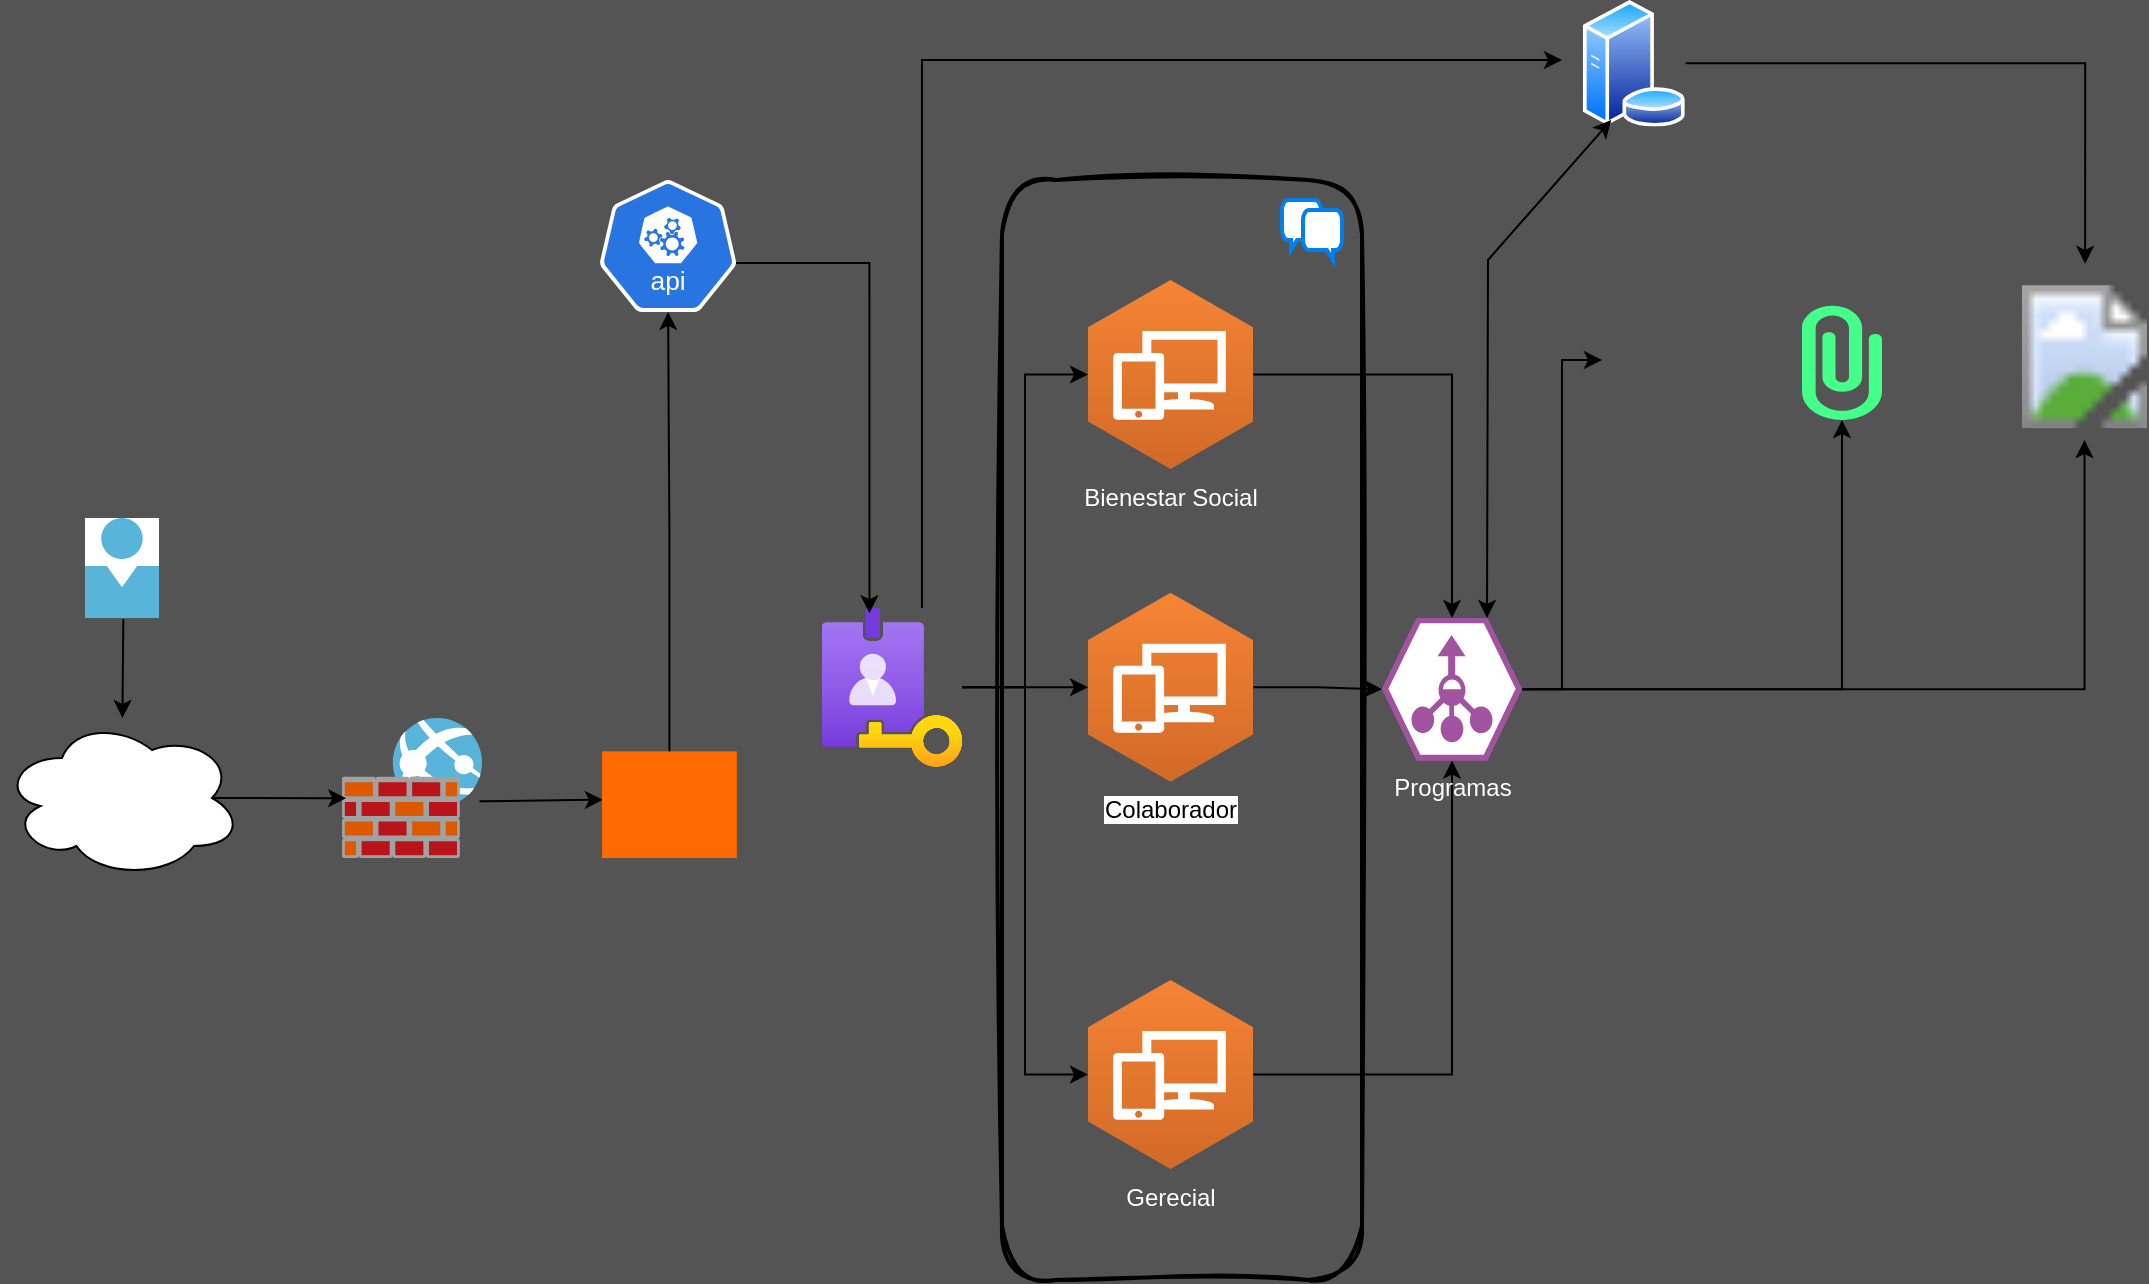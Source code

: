 <mxfile version="26.0.15">
  <diagram name="Página-1" id="gQsQwfGLTvBSRafgmzTL">
    <mxGraphModel dx="1593" dy="807" grid="1" gridSize="10" guides="1" tooltips="1" connect="1" arrows="1" fold="1" page="1" pageScale="1" pageWidth="1169" pageHeight="827" background="#545454" math="0" shadow="0">
      <root>
        <mxCell id="0" />
        <mxCell id="1" parent="0" />
        <mxCell id="nzkwwnV7uFEQVJuX7ikb-5" value="" style="image;sketch=0;aspect=fixed;html=1;points=[];align=center;fontSize=12;image=img/lib/mscae/Person.svg;imageBackground=default;direction=east;" vertex="1" parent="1">
          <mxGeometry x="41.5" y="289" width="37" height="50" as="geometry" />
        </mxCell>
        <mxCell id="nzkwwnV7uFEQVJuX7ikb-6" value="" style="ellipse;shape=cloud;whiteSpace=wrap;html=1;" vertex="1" parent="1">
          <mxGeometry y="389" width="120" height="80" as="geometry" />
        </mxCell>
        <mxCell id="nzkwwnV7uFEQVJuX7ikb-11" value="" style="endArrow=classic;html=1;rounded=0;exitX=0.518;exitY=1.012;exitDx=0;exitDy=0;exitPerimeter=0;" edge="1" parent="1" source="nzkwwnV7uFEQVJuX7ikb-5" target="nzkwwnV7uFEQVJuX7ikb-6">
          <mxGeometry width="50" height="50" relative="1" as="geometry">
            <mxPoint x="640" y="559" as="sourcePoint" />
            <mxPoint x="690" y="509" as="targetPoint" />
          </mxGeometry>
        </mxCell>
        <mxCell id="nzkwwnV7uFEQVJuX7ikb-13" value="" style="image;sketch=0;aspect=fixed;html=1;points=[];align=center;fontSize=12;image=img/lib/mscae/Web_App_Firewall.svg;" vertex="1" parent="1">
          <mxGeometry x="170" y="389" width="70" height="70" as="geometry" />
        </mxCell>
        <mxCell id="nzkwwnV7uFEQVJuX7ikb-14" value="" style="endArrow=classic;html=1;rounded=0;exitX=0.875;exitY=0.5;exitDx=0;exitDy=0;exitPerimeter=0;entryX=0.03;entryY=0.573;entryDx=0;entryDy=0;entryPerimeter=0;" edge="1" parent="1" source="nzkwwnV7uFEQVJuX7ikb-6" target="nzkwwnV7uFEQVJuX7ikb-13">
          <mxGeometry width="50" height="50" relative="1" as="geometry">
            <mxPoint x="640" y="559" as="sourcePoint" />
            <mxPoint x="690" y="509" as="targetPoint" />
          </mxGeometry>
        </mxCell>
        <mxCell id="nzkwwnV7uFEQVJuX7ikb-17" value="" style="endArrow=classic;html=1;rounded=0;exitX=0.982;exitY=0.595;exitDx=0;exitDy=0;exitPerimeter=0;entryX=0.007;entryY=0.453;entryDx=0;entryDy=0;entryPerimeter=0;" edge="1" parent="1" source="nzkwwnV7uFEQVJuX7ikb-13" target="nzkwwnV7uFEQVJuX7ikb-20">
          <mxGeometry width="50" height="50" relative="1" as="geometry">
            <mxPoint x="640" y="450" as="sourcePoint" />
            <mxPoint x="340" y="433" as="targetPoint" />
          </mxGeometry>
        </mxCell>
        <mxCell id="nzkwwnV7uFEQVJuX7ikb-20" value="" style="points=[];aspect=fixed;html=1;align=center;shadow=0;dashed=0;fillColor=#FF6A00;strokeColor=none;shape=mxgraph.alibaba_cloud.sag_smart_access_gateway_01;" vertex="1" parent="1">
          <mxGeometry x="300" y="405.68" width="67.4" height="53.32" as="geometry" />
        </mxCell>
        <mxCell id="nzkwwnV7uFEQVJuX7ikb-21" value="" style="aspect=fixed;sketch=0;html=1;dashed=0;whitespace=wrap;verticalLabelPosition=bottom;verticalAlign=top;fillColor=#2875E2;strokeColor=#ffffff;points=[[0.005,0.63,0],[0.1,0.2,0],[0.9,0.2,0],[0.5,0,0],[0.995,0.63,0],[0.72,0.99,0],[0.5,1,0],[0.28,0.99,0]];shape=mxgraph.kubernetes.icon2;kubernetesLabel=1;prIcon=api" vertex="1" parent="1">
          <mxGeometry x="298.7" y="120" width="68.7" height="65.95" as="geometry" />
        </mxCell>
        <mxCell id="nzkwwnV7uFEQVJuX7ikb-22" style="edgeStyle=orthogonalEdgeStyle;rounded=0;orthogonalLoop=1;jettySize=auto;html=1;entryX=0.5;entryY=1;entryDx=0;entryDy=0;entryPerimeter=0;" edge="1" parent="1" source="nzkwwnV7uFEQVJuX7ikb-20" target="nzkwwnV7uFEQVJuX7ikb-21">
          <mxGeometry relative="1" as="geometry" />
        </mxCell>
        <mxCell id="nzkwwnV7uFEQVJuX7ikb-36" style="edgeStyle=orthogonalEdgeStyle;rounded=0;orthogonalLoop=1;jettySize=auto;html=1;" edge="1" parent="1" source="nzkwwnV7uFEQVJuX7ikb-23">
          <mxGeometry relative="1" as="geometry">
            <mxPoint x="780" y="60" as="targetPoint" />
            <Array as="points">
              <mxPoint x="460" y="60" />
              <mxPoint x="756" y="60" />
            </Array>
          </mxGeometry>
        </mxCell>
        <mxCell id="nzkwwnV7uFEQVJuX7ikb-23" value="" style="image;aspect=fixed;html=1;points=[];align=center;fontSize=12;image=img/lib/azure2/identity/PIM.svg;" vertex="1" parent="1">
          <mxGeometry x="410" y="333.99" width="70" height="79.33" as="geometry" />
        </mxCell>
        <mxCell id="nzkwwnV7uFEQVJuX7ikb-25" style="edgeStyle=orthogonalEdgeStyle;rounded=0;orthogonalLoop=1;jettySize=auto;html=1;exitX=0.995;exitY=0.63;exitDx=0;exitDy=0;exitPerimeter=0;entryX=0.339;entryY=0.033;entryDx=0;entryDy=0;entryPerimeter=0;" edge="1" parent="1" source="nzkwwnV7uFEQVJuX7ikb-21" target="nzkwwnV7uFEQVJuX7ikb-23">
          <mxGeometry relative="1" as="geometry" />
        </mxCell>
        <mxCell id="nzkwwnV7uFEQVJuX7ikb-50" style="edgeStyle=orthogonalEdgeStyle;rounded=0;orthogonalLoop=1;jettySize=auto;html=1;" edge="1" parent="1" source="nzkwwnV7uFEQVJuX7ikb-26" target="nzkwwnV7uFEQVJuX7ikb-46">
          <mxGeometry relative="1" as="geometry" />
        </mxCell>
        <mxCell id="nzkwwnV7uFEQVJuX7ikb-26" value="&lt;span style=&quot;color: rgb(255, 255, 255);&quot;&gt;Bienestar Social&lt;/span&gt;" style="outlineConnect=0;dashed=0;verticalLabelPosition=bottom;verticalAlign=top;align=center;html=1;shape=mxgraph.aws3.workspaces;fillColor=#D16A28;gradientColor=#F58435;gradientDirection=north;" vertex="1" parent="1">
          <mxGeometry x="543" y="170" width="82.5" height="94.5" as="geometry" />
        </mxCell>
        <mxCell id="nzkwwnV7uFEQVJuX7ikb-27" value="&lt;div&gt;&lt;span style=&quot;background-color: light-dark(rgb(255, 255, 255), rgb(255, 255, 255));&quot;&gt;Colaborador&lt;/span&gt;&lt;/div&gt;" style="outlineConnect=0;dashed=0;verticalLabelPosition=bottom;verticalAlign=top;align=center;html=1;shape=mxgraph.aws3.workspaces;fillColor=#D16A28;gradientColor=#F58435;gradientDirection=north;" vertex="1" parent="1">
          <mxGeometry x="543" y="326.41" width="82.5" height="94.5" as="geometry" />
        </mxCell>
        <mxCell id="nzkwwnV7uFEQVJuX7ikb-52" style="edgeStyle=orthogonalEdgeStyle;rounded=0;orthogonalLoop=1;jettySize=auto;html=1;" edge="1" parent="1" source="nzkwwnV7uFEQVJuX7ikb-28" target="nzkwwnV7uFEQVJuX7ikb-46">
          <mxGeometry relative="1" as="geometry" />
        </mxCell>
        <mxCell id="nzkwwnV7uFEQVJuX7ikb-28" value="&lt;span style=&quot;color: rgb(255, 255, 255);&quot;&gt;Gerecial&lt;/span&gt;" style="outlineConnect=0;dashed=0;verticalLabelPosition=bottom;verticalAlign=top;align=center;html=1;shape=mxgraph.aws3.workspaces;fillColor=#D16A28;gradientColor=#F58435;gradientDirection=north;" vertex="1" parent="1">
          <mxGeometry x="543" y="520" width="82.5" height="94.5" as="geometry" />
        </mxCell>
        <mxCell id="nzkwwnV7uFEQVJuX7ikb-29" style="edgeStyle=orthogonalEdgeStyle;rounded=0;orthogonalLoop=1;jettySize=auto;html=1;entryX=0;entryY=0.5;entryDx=0;entryDy=0;entryPerimeter=0;" edge="1" parent="1" source="nzkwwnV7uFEQVJuX7ikb-23" target="nzkwwnV7uFEQVJuX7ikb-26">
          <mxGeometry relative="1" as="geometry" />
        </mxCell>
        <mxCell id="nzkwwnV7uFEQVJuX7ikb-30" style="edgeStyle=orthogonalEdgeStyle;rounded=0;orthogonalLoop=1;jettySize=auto;html=1;entryX=0;entryY=0.5;entryDx=0;entryDy=0;entryPerimeter=0;" edge="1" parent="1" source="nzkwwnV7uFEQVJuX7ikb-23" target="nzkwwnV7uFEQVJuX7ikb-27">
          <mxGeometry relative="1" as="geometry" />
        </mxCell>
        <mxCell id="nzkwwnV7uFEQVJuX7ikb-31" style="edgeStyle=orthogonalEdgeStyle;rounded=0;orthogonalLoop=1;jettySize=auto;html=1;entryX=0;entryY=0.5;entryDx=0;entryDy=0;entryPerimeter=0;" edge="1" parent="1" source="nzkwwnV7uFEQVJuX7ikb-23" target="nzkwwnV7uFEQVJuX7ikb-28">
          <mxGeometry relative="1" as="geometry" />
        </mxCell>
        <mxCell id="nzkwwnV7uFEQVJuX7ikb-32" value="" style="image;aspect=fixed;html=1;points=[];align=center;fontSize=12;image=img/lib/azure2/power_platform/PowerBI.svg;" vertex="1" parent="1">
          <mxGeometry x="1010" y="166.66" width="62.5" height="83.34" as="geometry" />
        </mxCell>
        <mxCell id="nzkwwnV7uFEQVJuX7ikb-37" value="" style="shape=image;html=1;verticalAlign=top;verticalLabelPosition=bottom;labelBackgroundColor=#ffffff;imageAspect=0;aspect=fixed;image=https://cdn3.iconfinder.com/data/icons/survey-color/512/Survey_rating_rate-19-128.png" vertex="1" parent="1">
          <mxGeometry x="800" y="170" width="80" height="80" as="geometry" />
        </mxCell>
        <mxCell id="nzkwwnV7uFEQVJuX7ikb-39" value="" style="image;aspect=fixed;perimeter=ellipsePerimeter;html=1;align=center;shadow=0;dashed=0;spacingTop=3;image=img/lib/active_directory/database_server.svg;" vertex="1" parent="1">
          <mxGeometry x="790" y="30" width="51.82" height="63.19" as="geometry" />
        </mxCell>
        <mxCell id="nzkwwnV7uFEQVJuX7ikb-40" style="edgeStyle=orthogonalEdgeStyle;rounded=0;orthogonalLoop=1;jettySize=auto;html=1;entryX=0.505;entryY=-0.057;entryDx=0;entryDy=0;entryPerimeter=0;" edge="1" parent="1" source="nzkwwnV7uFEQVJuX7ikb-39" target="nzkwwnV7uFEQVJuX7ikb-32">
          <mxGeometry relative="1" as="geometry">
            <mxPoint x="810" y="381" as="sourcePoint" />
            <mxPoint x="883" y="59" as="targetPoint" />
          </mxGeometry>
        </mxCell>
        <mxCell id="nzkwwnV7uFEQVJuX7ikb-41" value="" style="html=1;verticalLabelPosition=bottom;align=center;labelBackgroundColor=#ffffff;verticalAlign=top;strokeWidth=2;strokeColor=#0080F0;shadow=0;dashed=0;shape=mxgraph.ios7.icons.chat;" vertex="1" parent="1">
          <mxGeometry x="640" y="130" width="30" height="30" as="geometry" />
        </mxCell>
        <mxCell id="nzkwwnV7uFEQVJuX7ikb-42" value="" style="rounded=1;whiteSpace=wrap;html=1;gradientColor=default;fillColor=none;strokeColor=default;strokeWidth=2;sketch=1;curveFitting=1;jiggle=2;" vertex="1" parent="1">
          <mxGeometry x="500" y="120" width="180" height="550" as="geometry" />
        </mxCell>
        <mxCell id="nzkwwnV7uFEQVJuX7ikb-54" style="edgeStyle=orthogonalEdgeStyle;rounded=0;orthogonalLoop=1;jettySize=auto;html=1;entryX=0;entryY=0.5;entryDx=0;entryDy=0;" edge="1" parent="1" source="nzkwwnV7uFEQVJuX7ikb-46" target="nzkwwnV7uFEQVJuX7ikb-37">
          <mxGeometry relative="1" as="geometry" />
        </mxCell>
        <mxCell id="nzkwwnV7uFEQVJuX7ikb-56" style="edgeStyle=orthogonalEdgeStyle;rounded=0;orthogonalLoop=1;jettySize=auto;html=1;" edge="1" parent="1" source="nzkwwnV7uFEQVJuX7ikb-46" target="nzkwwnV7uFEQVJuX7ikb-55">
          <mxGeometry relative="1" as="geometry" />
        </mxCell>
        <mxCell id="nzkwwnV7uFEQVJuX7ikb-57" style="edgeStyle=orthogonalEdgeStyle;rounded=0;orthogonalLoop=1;jettySize=auto;html=1;exitX=1;exitY=0.5;exitDx=0;exitDy=0;exitPerimeter=0;" edge="1" parent="1" source="nzkwwnV7uFEQVJuX7ikb-46" target="nzkwwnV7uFEQVJuX7ikb-32">
          <mxGeometry relative="1" as="geometry" />
        </mxCell>
        <mxCell id="nzkwwnV7uFEQVJuX7ikb-46" value="&lt;span style=&quot;color: rgb(255, 255, 255);&quot;&gt;Programas&lt;/span&gt;" style="verticalLabelPosition=bottom;sketch=0;html=1;fillColor=#A153A0;strokeColor=#ffffff;verticalAlign=top;align=center;points=[[0,0.5,0],[0.125,0.25,0],[0.25,0,0],[0.5,0,0],[0.75,0,0],[0.875,0.25,0],[1,0.5,0],[0.875,0.75,0],[0.75,1,0],[0.5,1,0],[0.125,0.75,0]];pointerEvents=1;shape=mxgraph.cisco_safe.compositeIcon;bgIcon=mxgraph.cisco_safe.design.blank_device;resIcon=mxgraph.cisco_safe.design.flow_collector_2;" vertex="1" parent="1">
          <mxGeometry x="690" y="339" width="70" height="71.28" as="geometry" />
        </mxCell>
        <mxCell id="nzkwwnV7uFEQVJuX7ikb-51" style="edgeStyle=orthogonalEdgeStyle;rounded=0;orthogonalLoop=1;jettySize=auto;html=1;entryX=0;entryY=0.5;entryDx=0;entryDy=0;entryPerimeter=0;" edge="1" parent="1" source="nzkwwnV7uFEQVJuX7ikb-27" target="nzkwwnV7uFEQVJuX7ikb-46">
          <mxGeometry relative="1" as="geometry" />
        </mxCell>
        <mxCell id="nzkwwnV7uFEQVJuX7ikb-55" value="" style="sketch=0;pointerEvents=1;shadow=0;dashed=0;html=1;strokeColor=none;fillColor=#44FF89;labelPosition=center;verticalLabelPosition=bottom;verticalAlign=top;outlineConnect=0;align=center;shape=mxgraph.office.concepts.attachment;" vertex="1" parent="1">
          <mxGeometry x="900" y="182.89" width="40" height="57.11" as="geometry" />
        </mxCell>
        <mxCell id="nzkwwnV7uFEQVJuX7ikb-60" value="" style="endArrow=classic;startArrow=classic;html=1;rounded=0;entryX=0.25;entryY=1;entryDx=0;entryDy=0;exitX=0.75;exitY=0;exitDx=0;exitDy=0;exitPerimeter=0;" edge="1" parent="1" source="nzkwwnV7uFEQVJuX7ikb-46" target="nzkwwnV7uFEQVJuX7ikb-39">
          <mxGeometry width="50" height="50" relative="1" as="geometry">
            <mxPoint x="620" y="440" as="sourcePoint" />
            <mxPoint x="670" y="390" as="targetPoint" />
            <Array as="points">
              <mxPoint x="743" y="160" />
            </Array>
          </mxGeometry>
        </mxCell>
      </root>
    </mxGraphModel>
  </diagram>
</mxfile>
